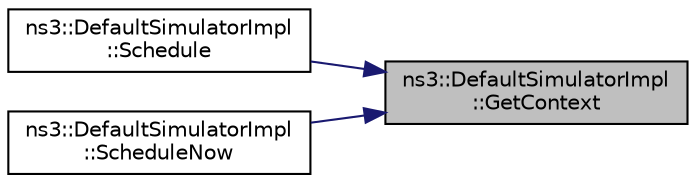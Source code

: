 digraph "ns3::DefaultSimulatorImpl::GetContext"
{
 // LATEX_PDF_SIZE
  edge [fontname="Helvetica",fontsize="10",labelfontname="Helvetica",labelfontsize="10"];
  node [fontname="Helvetica",fontsize="10",shape=record];
  rankdir="RL";
  Node1 [label="ns3::DefaultSimulatorImpl\l::GetContext",height=0.2,width=0.4,color="black", fillcolor="grey75", style="filled", fontcolor="black",tooltip="Get the current simulation context."];
  Node1 -> Node2 [dir="back",color="midnightblue",fontsize="10",style="solid",fontname="Helvetica"];
  Node2 [label="ns3::DefaultSimulatorImpl\l::Schedule",height=0.2,width=0.4,color="black", fillcolor="white", style="filled",URL="$classns3_1_1_default_simulator_impl.html#acb4b859e485d6319db25356ff8572cad",tooltip="Schedule a future event execution (in the same context)."];
  Node1 -> Node3 [dir="back",color="midnightblue",fontsize="10",style="solid",fontname="Helvetica"];
  Node3 [label="ns3::DefaultSimulatorImpl\l::ScheduleNow",height=0.2,width=0.4,color="black", fillcolor="white", style="filled",URL="$classns3_1_1_default_simulator_impl.html#a3379b3942e284feb17ecb6f2a90a2fb5",tooltip="Schedule an event to run at the current virtual time."];
}
